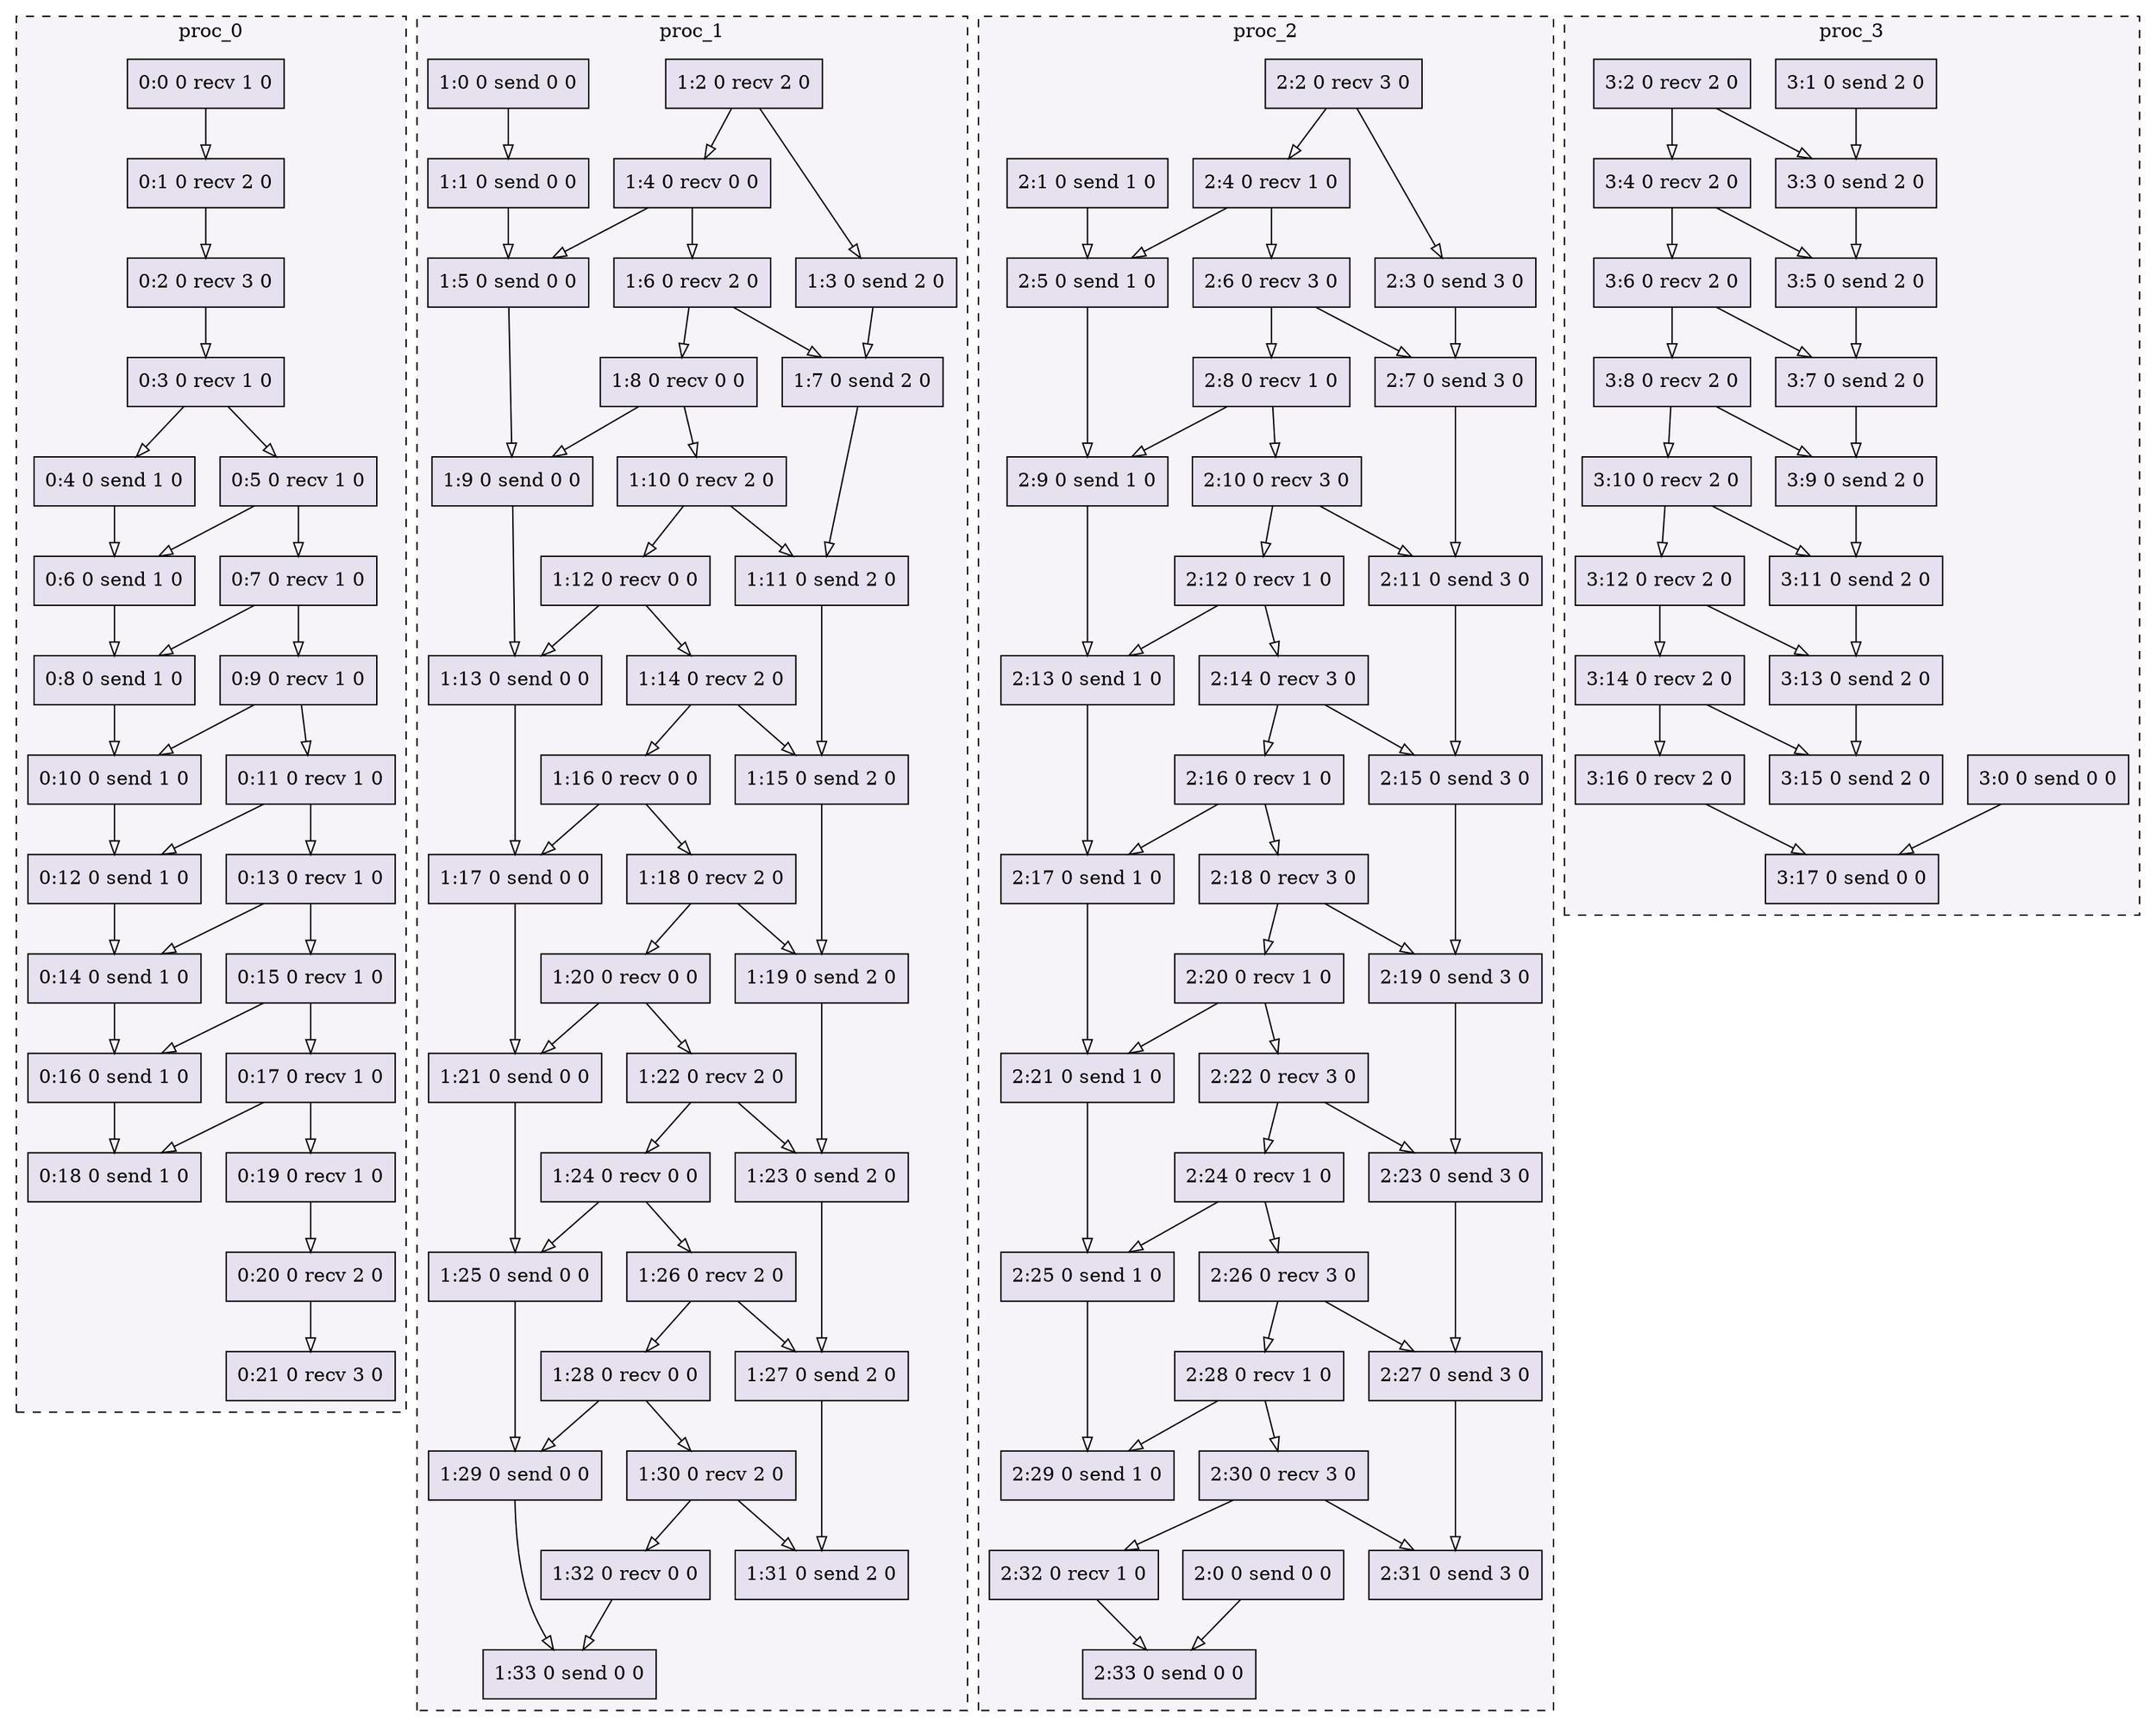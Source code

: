digraph{node[shape=record style=filled colorscheme=purd9 fillcolor=2];subgraph cluster0{style=dashed;colorscheme=purd9;bgcolor=1;edge[arrowhead=empty];label=proc_0;0[label="0:0 0 recv 1 0"];1[label="0:1 0 recv 2 0"];2[label="0:2 0 recv 3 0"];3[label="0:3 0 recv 1 0"];4[label="0:4 0 send 1 0"];5[label="0:5 0 recv 1 0"];6[label="0:6 0 send 1 0"];7[label="0:7 0 recv 1 0"];8[label="0:8 0 send 1 0"];9[label="0:9 0 recv 1 0"];10[label="0:10 0 send 1 0"];11[label="0:11 0 recv 1 0"];12[label="0:12 0 send 1 0"];13[label="0:13 0 recv 1 0"];14[label="0:14 0 send 1 0"];15[label="0:15 0 recv 1 0"];16[label="0:16 0 send 1 0"];17[label="0:17 0 recv 1 0"];18[label="0:18 0 send 1 0"];19[label="0:19 0 recv 1 0"];20[label="0:20 0 recv 2 0"];21[label="0:21 0 recv 3 0"];0->1;1->2;2->3;3->4;3->5;5->6;4->6;5->7;7->8;6->8;7->9;9->10;8->10;9->11;11->12;10->12;11->13;13->14;12->14;13->15;15->16;14->16;15->17;17->18;16->18;17->19;19->20;20->21;}subgraph cluster1{style=dashed;colorscheme=purd9;bgcolor=1;edge[arrowhead=empty];label=proc_1;22[label="1:0 0 send 0 0"];23[label="1:1 0 send 0 0"];24[label="1:2 0 recv 2 0"];25[label="1:3 0 send 2 0"];26[label="1:4 0 recv 0 0"];27[label="1:5 0 send 0 0"];28[label="1:6 0 recv 2 0"];29[label="1:7 0 send 2 0"];30[label="1:8 0 recv 0 0"];31[label="1:9 0 send 0 0"];32[label="1:10 0 recv 2 0"];33[label="1:11 0 send 2 0"];34[label="1:12 0 recv 0 0"];35[label="1:13 0 send 0 0"];36[label="1:14 0 recv 2 0"];37[label="1:15 0 send 2 0"];38[label="1:16 0 recv 0 0"];39[label="1:17 0 send 0 0"];40[label="1:18 0 recv 2 0"];41[label="1:19 0 send 2 0"];42[label="1:20 0 recv 0 0"];43[label="1:21 0 send 0 0"];44[label="1:22 0 recv 2 0"];45[label="1:23 0 send 2 0"];46[label="1:24 0 recv 0 0"];47[label="1:25 0 send 0 0"];48[label="1:26 0 recv 2 0"];49[label="1:27 0 send 2 0"];50[label="1:28 0 recv 0 0"];51[label="1:29 0 send 0 0"];52[label="1:30 0 recv 2 0"];53[label="1:31 0 send 2 0"];54[label="1:32 0 recv 0 0"];55[label="1:33 0 send 0 0"];22->23;24->25;24->26;26->27;23->27;26->28;28->29;25->29;28->30;30->31;27->31;30->32;32->33;29->33;32->34;34->35;31->35;34->36;36->37;33->37;36->38;38->39;35->39;38->40;40->41;37->41;40->42;42->43;39->43;42->44;44->45;41->45;44->46;46->47;43->47;46->48;48->49;45->49;48->50;50->51;47->51;50->52;52->53;49->53;52->54;54->55;51->55;}subgraph cluster2{style=dashed;colorscheme=purd9;bgcolor=1;edge[arrowhead=empty];label=proc_2;56[label="2:0 0 send 0 0"];57[label="2:1 0 send 1 0"];58[label="2:2 0 recv 3 0"];59[label="2:3 0 send 3 0"];60[label="2:4 0 recv 1 0"];61[label="2:5 0 send 1 0"];62[label="2:6 0 recv 3 0"];63[label="2:7 0 send 3 0"];64[label="2:8 0 recv 1 0"];65[label="2:9 0 send 1 0"];66[label="2:10 0 recv 3 0"];67[label="2:11 0 send 3 0"];68[label="2:12 0 recv 1 0"];69[label="2:13 0 send 1 0"];70[label="2:14 0 recv 3 0"];71[label="2:15 0 send 3 0"];72[label="2:16 0 recv 1 0"];73[label="2:17 0 send 1 0"];74[label="2:18 0 recv 3 0"];75[label="2:19 0 send 3 0"];76[label="2:20 0 recv 1 0"];77[label="2:21 0 send 1 0"];78[label="2:22 0 recv 3 0"];79[label="2:23 0 send 3 0"];80[label="2:24 0 recv 1 0"];81[label="2:25 0 send 1 0"];82[label="2:26 0 recv 3 0"];83[label="2:27 0 send 3 0"];84[label="2:28 0 recv 1 0"];85[label="2:29 0 send 1 0"];86[label="2:30 0 recv 3 0"];87[label="2:31 0 send 3 0"];88[label="2:32 0 recv 1 0"];89[label="2:33 0 send 0 0"];58->59;58->60;60->61;57->61;60->62;62->63;59->63;62->64;64->65;61->65;64->66;66->67;63->67;66->68;68->69;65->69;68->70;70->71;67->71;70->72;72->73;69->73;72->74;74->75;71->75;74->76;76->77;73->77;76->78;78->79;75->79;78->80;80->81;77->81;80->82;82->83;79->83;82->84;84->85;81->85;84->86;86->87;83->87;86->88;88->89;56->89;}subgraph cluster3{style=dashed;colorscheme=purd9;bgcolor=1;edge[arrowhead=empty];label=proc_3;90[label="3:0 0 send 0 0"];91[label="3:1 0 send 2 0"];92[label="3:2 0 recv 2 0"];93[label="3:3 0 send 2 0"];94[label="3:4 0 recv 2 0"];95[label="3:5 0 send 2 0"];96[label="3:6 0 recv 2 0"];97[label="3:7 0 send 2 0"];98[label="3:8 0 recv 2 0"];99[label="3:9 0 send 2 0"];100[label="3:10 0 recv 2 0"];101[label="3:11 0 send 2 0"];102[label="3:12 0 recv 2 0"];103[label="3:13 0 send 2 0"];104[label="3:14 0 recv 2 0"];105[label="3:15 0 send 2 0"];106[label="3:16 0 recv 2 0"];107[label="3:17 0 send 0 0"];92->93;91->93;92->94;94->95;93->95;94->96;96->97;95->97;96->98;98->99;97->99;98->100;100->101;99->101;100->102;102->103;101->103;102->104;104->105;103->105;104->106;106->107;90->107;}}